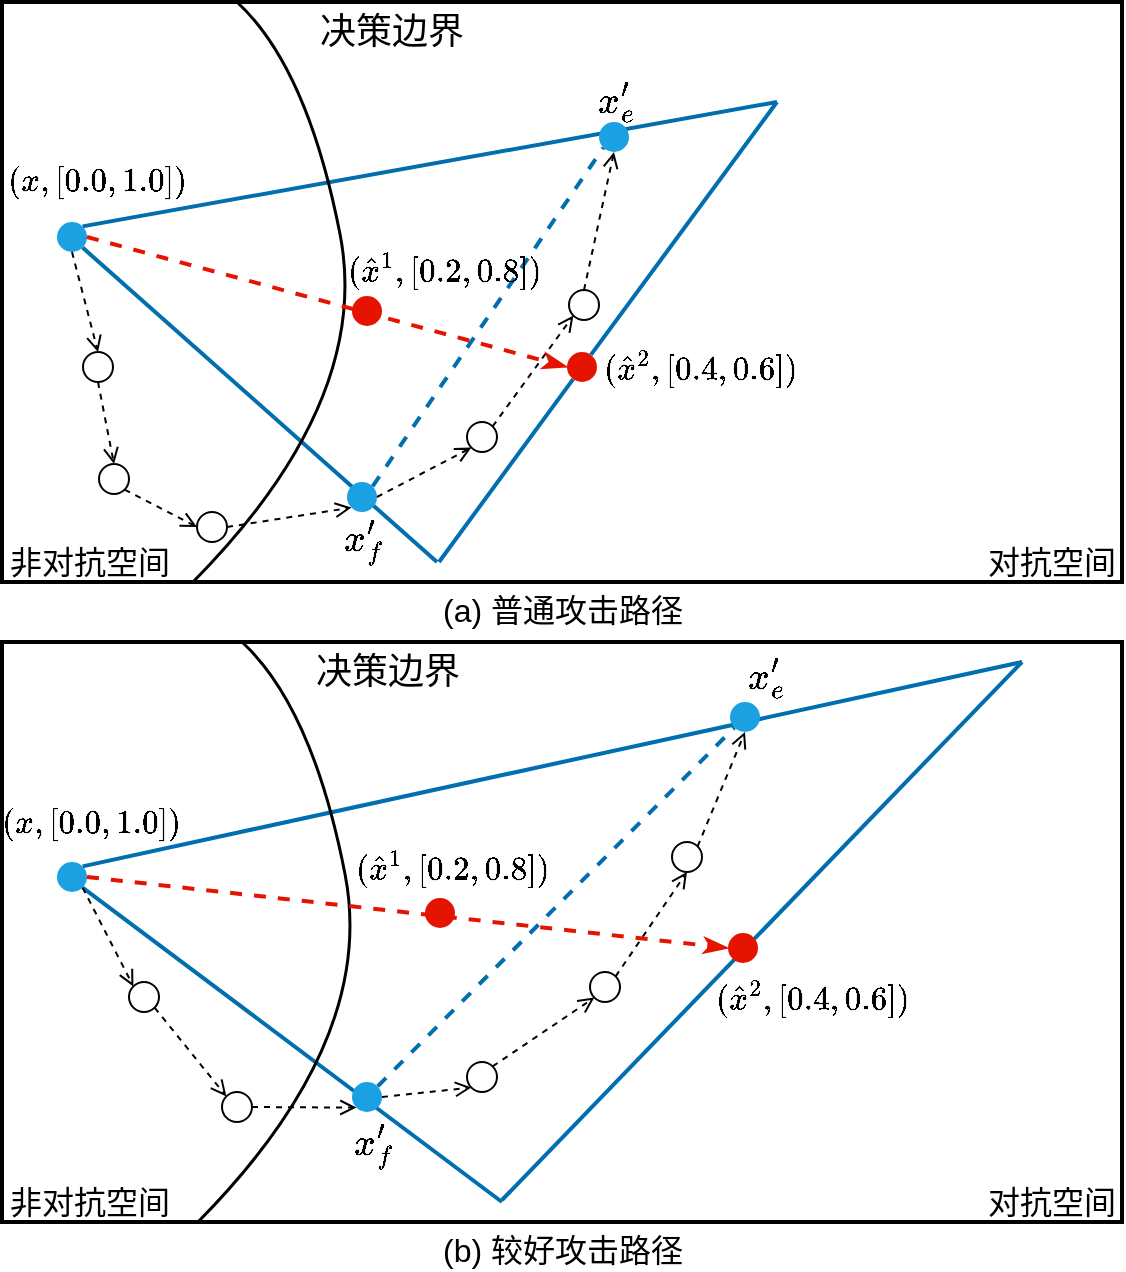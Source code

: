 <mxfile version="21.3.5" type="github">
  <diagram name="第 1 页" id="6yCeiEC_yYgg5rmZecg1">
    <mxGraphModel dx="1293" dy="785" grid="1" gridSize="10" guides="1" tooltips="1" connect="1" arrows="1" fold="1" page="1" pageScale="1" pageWidth="827" pageHeight="1169" math="1" shadow="0">
      <root>
        <mxCell id="0" />
        <mxCell id="1" parent="0" />
        <mxCell id="372Kzp2kU9iPumznmMCR-118" value="" style="endArrow=none;html=1;rounded=0;strokeWidth=2;fillColor=#1ba1e2;strokeColor=#006EAF;exitX=1;exitY=0;exitDx=0;exitDy=0;" parent="1" source="372Kzp2kU9iPumznmMCR-98" edge="1">
          <mxGeometry width="50" height="50" relative="1" as="geometry">
            <mxPoint x="217.5" y="869" as="sourcePoint" />
            <mxPoint x="630" y="760" as="targetPoint" />
          </mxGeometry>
        </mxCell>
        <mxCell id="372Kzp2kU9iPumznmMCR-113" value="" style="endArrow=none;html=1;rounded=0;strokeWidth=2;fillColor=#1ba1e2;strokeColor=#006EAF;exitX=1;exitY=1;exitDx=0;exitDy=0;" parent="1" source="372Kzp2kU9iPumznmMCR-98" edge="1">
          <mxGeometry width="50" height="50" relative="1" as="geometry">
            <mxPoint x="32.5" y="904" as="sourcePoint" />
            <mxPoint x="370" y="1030" as="targetPoint" />
          </mxGeometry>
        </mxCell>
        <mxCell id="372Kzp2kU9iPumznmMCR-80" value="" style="endArrow=none;html=1;rounded=0;strokeWidth=2;fillColor=#1ba1e2;strokeColor=#006EAF;exitX=1;exitY=1;exitDx=0;exitDy=0;" parent="1" source="372Kzp2kU9iPumznmMCR-58" edge="1">
          <mxGeometry width="50" height="50" relative="1" as="geometry">
            <mxPoint x="411.5" y="700" as="sourcePoint" />
            <mxPoint x="337.5" y="710" as="targetPoint" />
          </mxGeometry>
        </mxCell>
        <mxCell id="372Kzp2kU9iPumznmMCR-82" value="" style="endArrow=none;html=1;rounded=0;strokeWidth=2;fillColor=#1ba1e2;strokeColor=#006EAF;exitX=1;exitY=0;exitDx=0;exitDy=0;" parent="1" source="372Kzp2kU9iPumznmMCR-58" edge="1">
          <mxGeometry width="50" height="50" relative="1" as="geometry">
            <mxPoint x="175.5" y="540" as="sourcePoint" />
            <mxPoint x="507.5" y="480" as="targetPoint" />
          </mxGeometry>
        </mxCell>
        <mxCell id="372Kzp2kU9iPumznmMCR-36" value="" style="rounded=0;whiteSpace=wrap;html=1;fillColor=none;strokeWidth=2;" parent="1" vertex="1">
          <mxGeometry x="120" y="430" width="560" height="290" as="geometry" />
        </mxCell>
        <mxCell id="372Kzp2kU9iPumznmMCR-41" value="" style="ellipse;whiteSpace=wrap;html=1;aspect=fixed;fillColor=#1ba1e2;fontColor=#ffffff;strokeColor=none;" parent="1" vertex="1">
          <mxGeometry x="292.5" y="670" width="15" height="15" as="geometry" />
        </mxCell>
        <mxCell id="372Kzp2kU9iPumznmMCR-42" value="" style="ellipse;whiteSpace=wrap;html=1;aspect=fixed;fillColor=none;fontColor=#ffffff;strokeColor=#000000;" parent="1" vertex="1">
          <mxGeometry x="160.5" y="605" width="15" height="15" as="geometry" />
        </mxCell>
        <mxCell id="372Kzp2kU9iPumznmMCR-43" value="" style="ellipse;whiteSpace=wrap;html=1;aspect=fixed;fillColor=none;fontColor=#ffffff;strokeColor=#000000;" parent="1" vertex="1">
          <mxGeometry x="168.5" y="661" width="15" height="15" as="geometry" />
        </mxCell>
        <mxCell id="372Kzp2kU9iPumznmMCR-44" value="" style="ellipse;whiteSpace=wrap;html=1;aspect=fixed;fillColor=none;fontColor=#ffffff;strokeColor=#000000;" parent="1" vertex="1">
          <mxGeometry x="352.5" y="640" width="15" height="15" as="geometry" />
        </mxCell>
        <mxCell id="372Kzp2kU9iPumznmMCR-45" value="" style="ellipse;whiteSpace=wrap;html=1;aspect=fixed;fillColor=none;fontColor=#ffffff;strokeColor=#000000;" parent="1" vertex="1">
          <mxGeometry x="403.5" y="574" width="15" height="15" as="geometry" />
        </mxCell>
        <mxCell id="372Kzp2kU9iPumznmMCR-50" value="" style="endArrow=open;html=1;rounded=0;dashed=1;endFill=0;exitX=1;exitY=0.5;exitDx=0;exitDy=0;entryX=0;entryY=1;entryDx=0;entryDy=0;" parent="1" source="372Kzp2kU9iPumznmMCR-41" target="372Kzp2kU9iPumznmMCR-44" edge="1">
          <mxGeometry width="50" height="50" relative="1" as="geometry">
            <mxPoint x="277.5" y="599" as="sourcePoint" />
            <mxPoint x="336.5" y="605" as="targetPoint" />
          </mxGeometry>
        </mxCell>
        <mxCell id="372Kzp2kU9iPumznmMCR-51" value="" style="endArrow=open;html=1;rounded=0;dashed=1;endFill=0;exitX=1;exitY=0;exitDx=0;exitDy=0;entryX=0;entryY=1;entryDx=0;entryDy=0;" parent="1" source="372Kzp2kU9iPumznmMCR-44" target="372Kzp2kU9iPumznmMCR-45" edge="1">
          <mxGeometry width="50" height="50" relative="1" as="geometry">
            <mxPoint x="347.5" y="597.5" as="sourcePoint" />
            <mxPoint x="394.5" y="577.5" as="targetPoint" />
          </mxGeometry>
        </mxCell>
        <mxCell id="372Kzp2kU9iPumznmMCR-52" value="" style="endArrow=open;html=1;rounded=0;dashed=1;endFill=0;exitX=0.5;exitY=0;exitDx=0;exitDy=0;entryX=0.5;entryY=1;entryDx=0;entryDy=0;" parent="1" source="372Kzp2kU9iPumznmMCR-45" target="372Kzp2kU9iPumznmMCR-54" edge="1">
          <mxGeometry width="50" height="50" relative="1" as="geometry">
            <mxPoint x="411.5" y="557.5" as="sourcePoint" />
            <mxPoint x="475" y="535" as="targetPoint" />
          </mxGeometry>
        </mxCell>
        <mxCell id="372Kzp2kU9iPumznmMCR-54" value="" style="ellipse;whiteSpace=wrap;html=1;aspect=fixed;fillColor=#1ba1e2;fontColor=#ffffff;strokeColor=none;" parent="1" vertex="1">
          <mxGeometry x="418.5" y="490" width="15" height="15" as="geometry" />
        </mxCell>
        <mxCell id="372Kzp2kU9iPumznmMCR-58" value="" style="ellipse;whiteSpace=wrap;html=1;aspect=fixed;fillColor=#1ba1e2;fontColor=#ffffff;strokeColor=none;" parent="1" vertex="1">
          <mxGeometry x="147.5" y="540" width="15" height="15" as="geometry" />
        </mxCell>
        <mxCell id="372Kzp2kU9iPumznmMCR-71" value="" style="ellipse;whiteSpace=wrap;html=1;aspect=fixed;fillColor=none;fontColor=#ffffff;strokeColor=#000000;" parent="1" vertex="1">
          <mxGeometry x="217.5" y="685" width="15" height="15" as="geometry" />
        </mxCell>
        <mxCell id="372Kzp2kU9iPumznmMCR-73" value="" style="endArrow=none;html=1;rounded=0;strokeWidth=2;fillColor=#1ba1e2;strokeColor=#006EAF;dashed=1;entryX=0;entryY=1;entryDx=0;entryDy=0;exitX=1;exitY=0;exitDx=0;exitDy=0;" parent="1" source="372Kzp2kU9iPumznmMCR-41" target="372Kzp2kU9iPumznmMCR-54" edge="1">
          <mxGeometry width="50" height="50" relative="1" as="geometry">
            <mxPoint x="337.5" y="589" as="sourcePoint" />
            <mxPoint x="541.5" y="380" as="targetPoint" />
          </mxGeometry>
        </mxCell>
        <mxCell id="372Kzp2kU9iPumznmMCR-75" value="" style="endArrow=open;html=1;rounded=0;dashed=1;endFill=0;exitX=0.5;exitY=1;exitDx=0;exitDy=0;entryX=0.5;entryY=0;entryDx=0;entryDy=0;" parent="1" source="372Kzp2kU9iPumznmMCR-58" target="372Kzp2kU9iPumznmMCR-42" edge="1">
          <mxGeometry width="50" height="50" relative="1" as="geometry">
            <mxPoint x="175.5" y="565" as="sourcePoint" />
            <mxPoint x="232.5" y="530" as="targetPoint" />
          </mxGeometry>
        </mxCell>
        <mxCell id="372Kzp2kU9iPumznmMCR-76" value="" style="endArrow=open;html=1;rounded=0;dashed=1;endFill=0;exitX=0.5;exitY=1;exitDx=0;exitDy=0;entryX=0.5;entryY=0;entryDx=0;entryDy=0;" parent="1" source="372Kzp2kU9iPumznmMCR-42" target="372Kzp2kU9iPumznmMCR-43" edge="1">
          <mxGeometry width="50" height="50" relative="1" as="geometry">
            <mxPoint x="147.5" y="626" as="sourcePoint" />
            <mxPoint x="160.5" y="676" as="targetPoint" />
          </mxGeometry>
        </mxCell>
        <mxCell id="372Kzp2kU9iPumznmMCR-77" value="" style="endArrow=open;html=1;rounded=0;dashed=1;endFill=0;exitX=1;exitY=1;exitDx=0;exitDy=0;entryX=0;entryY=0.5;entryDx=0;entryDy=0;" parent="1" source="372Kzp2kU9iPumznmMCR-43" target="372Kzp2kU9iPumznmMCR-71" edge="1">
          <mxGeometry width="50" height="50" relative="1" as="geometry">
            <mxPoint x="183.5" y="685" as="sourcePoint" />
            <mxPoint x="196.5" y="735" as="targetPoint" />
          </mxGeometry>
        </mxCell>
        <mxCell id="372Kzp2kU9iPumznmMCR-79" value="" style="endArrow=open;html=1;rounded=0;dashed=1;endFill=0;exitX=1;exitY=0.5;exitDx=0;exitDy=0;entryX=0;entryY=1;entryDx=0;entryDy=0;" parent="1" source="372Kzp2kU9iPumznmMCR-71" target="372Kzp2kU9iPumznmMCR-41" edge="1">
          <mxGeometry width="50" height="50" relative="1" as="geometry">
            <mxPoint x="261.5" y="720" as="sourcePoint" />
            <mxPoint x="318.5" y="685" as="targetPoint" />
          </mxGeometry>
        </mxCell>
        <mxCell id="372Kzp2kU9iPumznmMCR-84" value="" style="endArrow=none;html=1;rounded=0;strokeWidth=2;fillColor=#1ba1e2;strokeColor=#006EAF;" parent="1" source="372Kzp2kU9iPumznmMCR-131" edge="1">
          <mxGeometry width="50" height="50" relative="1" as="geometry">
            <mxPoint x="338.5" y="710" as="sourcePoint" />
            <mxPoint x="507.5" y="480" as="targetPoint" />
          </mxGeometry>
        </mxCell>
        <mxCell id="372Kzp2kU9iPumznmMCR-87" value="" style="endArrow=none;html=1;strokeWidth=1.5;curved=1;" parent="1" edge="1">
          <mxGeometry width="50" height="50" relative="1" as="geometry">
            <mxPoint x="217.5" y="1040" as="sourcePoint" />
            <mxPoint x="240" y="750" as="targetPoint" />
            <Array as="points">
              <mxPoint x="307.5" y="949" />
              <mxPoint x="275" y="782.5" />
            </Array>
          </mxGeometry>
        </mxCell>
        <mxCell id="372Kzp2kU9iPumznmMCR-88" value="" style="rounded=0;whiteSpace=wrap;html=1;fillColor=none;strokeWidth=2;" parent="1" vertex="1">
          <mxGeometry x="120" y="750" width="560" height="290" as="geometry" />
        </mxCell>
        <mxCell id="372Kzp2kU9iPumznmMCR-90" value="" style="ellipse;whiteSpace=wrap;html=1;aspect=fixed;fillColor=none;fontColor=#ffffff;strokeColor=#000000;" parent="1" vertex="1">
          <mxGeometry x="183.5" y="920" width="15" height="15" as="geometry" />
        </mxCell>
        <mxCell id="372Kzp2kU9iPumznmMCR-91" value="" style="ellipse;whiteSpace=wrap;html=1;aspect=fixed;fillColor=none;fontColor=#ffffff;strokeColor=#000000;" parent="1" vertex="1">
          <mxGeometry x="230" y="975" width="15" height="15" as="geometry" />
        </mxCell>
        <mxCell id="372Kzp2kU9iPumznmMCR-92" value="" style="ellipse;whiteSpace=wrap;html=1;aspect=fixed;fillColor=none;fontColor=#ffffff;strokeColor=#000000;" parent="1" vertex="1">
          <mxGeometry x="352.5" y="960" width="15" height="15" as="geometry" />
        </mxCell>
        <mxCell id="372Kzp2kU9iPumznmMCR-93" value="" style="ellipse;whiteSpace=wrap;html=1;aspect=fixed;fillColor=none;fontColor=#ffffff;strokeColor=#000000;" parent="1" vertex="1">
          <mxGeometry x="414" y="915" width="15" height="15" as="geometry" />
        </mxCell>
        <mxCell id="372Kzp2kU9iPumznmMCR-94" value="" style="endArrow=open;html=1;rounded=0;dashed=1;endFill=0;exitX=1;exitY=0.5;exitDx=0;exitDy=0;entryX=0;entryY=1;entryDx=0;entryDy=0;" parent="1" source="372Kzp2kU9iPumznmMCR-89" target="372Kzp2kU9iPumznmMCR-92" edge="1">
          <mxGeometry width="50" height="50" relative="1" as="geometry">
            <mxPoint x="277.5" y="919" as="sourcePoint" />
            <mxPoint x="336.5" y="925" as="targetPoint" />
          </mxGeometry>
        </mxCell>
        <mxCell id="372Kzp2kU9iPumznmMCR-95" value="" style="endArrow=open;html=1;rounded=0;dashed=1;endFill=0;exitX=1;exitY=0;exitDx=0;exitDy=0;entryX=0;entryY=1;entryDx=0;entryDy=0;" parent="1" source="372Kzp2kU9iPumznmMCR-92" target="372Kzp2kU9iPumznmMCR-93" edge="1">
          <mxGeometry width="50" height="50" relative="1" as="geometry">
            <mxPoint x="347.5" y="917.5" as="sourcePoint" />
            <mxPoint x="394.5" y="897.5" as="targetPoint" />
          </mxGeometry>
        </mxCell>
        <mxCell id="372Kzp2kU9iPumznmMCR-98" value="" style="ellipse;whiteSpace=wrap;html=1;aspect=fixed;fillColor=#1ba1e2;fontColor=#ffffff;strokeColor=none;" parent="1" vertex="1">
          <mxGeometry x="147.5" y="860" width="15" height="15" as="geometry" />
        </mxCell>
        <mxCell id="372Kzp2kU9iPumznmMCR-100" value="" style="endArrow=none;html=1;rounded=0;strokeWidth=2;fillColor=#1ba1e2;strokeColor=#006EAF;dashed=1;entryX=0;entryY=1;entryDx=0;entryDy=0;exitX=1;exitY=0;exitDx=0;exitDy=0;" parent="1" source="372Kzp2kU9iPumznmMCR-89" target="372Kzp2kU9iPumznmMCR-97" edge="1">
          <mxGeometry width="50" height="50" relative="1" as="geometry">
            <mxPoint x="337.5" y="909" as="sourcePoint" />
            <mxPoint x="541.5" y="700" as="targetPoint" />
          </mxGeometry>
        </mxCell>
        <mxCell id="372Kzp2kU9iPumznmMCR-101" value="" style="endArrow=open;html=1;rounded=0;dashed=1;endFill=0;exitX=1;exitY=1;exitDx=0;exitDy=0;entryX=0;entryY=0;entryDx=0;entryDy=0;" parent="1" source="372Kzp2kU9iPumznmMCR-98" target="372Kzp2kU9iPumznmMCR-90" edge="1">
          <mxGeometry width="50" height="50" relative="1" as="geometry">
            <mxPoint x="175.5" y="885" as="sourcePoint" />
            <mxPoint x="232.5" y="850" as="targetPoint" />
          </mxGeometry>
        </mxCell>
        <mxCell id="372Kzp2kU9iPumznmMCR-102" value="" style="endArrow=open;html=1;rounded=0;dashed=1;endFill=0;entryX=0;entryY=0;entryDx=0;entryDy=0;exitX=1;exitY=1;exitDx=0;exitDy=0;" parent="1" source="372Kzp2kU9iPumznmMCR-90" target="372Kzp2kU9iPumznmMCR-91" edge="1">
          <mxGeometry width="50" height="50" relative="1" as="geometry">
            <mxPoint x="218" y="930" as="sourcePoint" />
            <mxPoint x="160.5" y="996" as="targetPoint" />
          </mxGeometry>
        </mxCell>
        <mxCell id="372Kzp2kU9iPumznmMCR-104" value="" style="endArrow=open;html=1;rounded=0;dashed=1;endFill=0;exitX=1;exitY=0.5;exitDx=0;exitDy=0;entryX=0;entryY=1;entryDx=0;entryDy=0;" parent="1" source="372Kzp2kU9iPumznmMCR-91" target="372Kzp2kU9iPumznmMCR-89" edge="1">
          <mxGeometry width="50" height="50" relative="1" as="geometry">
            <mxPoint x="232.5" y="1012.5" as="sourcePoint" />
            <mxPoint x="318.5" y="1005" as="targetPoint" />
          </mxGeometry>
        </mxCell>
        <mxCell id="372Kzp2kU9iPumznmMCR-108" value="" style="ellipse;whiteSpace=wrap;html=1;aspect=fixed;fillColor=none;fontColor=#ffffff;strokeColor=#000000;" parent="1" vertex="1">
          <mxGeometry x="455" y="850" width="15" height="15" as="geometry" />
        </mxCell>
        <mxCell id="372Kzp2kU9iPumznmMCR-109" value="" style="endArrow=open;html=1;rounded=0;dashed=1;endFill=0;exitX=1;exitY=0;exitDx=0;exitDy=0;entryX=0.5;entryY=1;entryDx=0;entryDy=0;" parent="1" source="372Kzp2kU9iPumznmMCR-93" target="372Kzp2kU9iPumznmMCR-108" edge="1">
          <mxGeometry width="50" height="50" relative="1" as="geometry">
            <mxPoint x="437" y="915" as="sourcePoint" />
            <mxPoint x="488" y="881" as="targetPoint" />
          </mxGeometry>
        </mxCell>
        <mxCell id="372Kzp2kU9iPumznmMCR-110" value="" style="endArrow=open;html=1;rounded=0;dashed=1;endFill=0;exitX=1;exitY=0;exitDx=0;exitDy=0;entryX=0.5;entryY=1;entryDx=0;entryDy=0;" parent="1" source="372Kzp2kU9iPumznmMCR-108" target="372Kzp2kU9iPumznmMCR-97" edge="1">
          <mxGeometry width="50" height="50" relative="1" as="geometry">
            <mxPoint x="479" y="850" as="sourcePoint" />
            <mxPoint x="515" y="798" as="targetPoint" />
          </mxGeometry>
        </mxCell>
        <mxCell id="372Kzp2kU9iPumznmMCR-89" value="" style="ellipse;whiteSpace=wrap;html=1;aspect=fixed;fillColor=#1ba1e2;fontColor=#ffffff;strokeColor=none;" parent="1" vertex="1">
          <mxGeometry x="295" y="970" width="15" height="15" as="geometry" />
        </mxCell>
        <mxCell id="372Kzp2kU9iPumznmMCR-97" value="" style="ellipse;whiteSpace=wrap;html=1;aspect=fixed;fillColor=#1ba1e2;fontColor=#ffffff;strokeColor=none;" parent="1" vertex="1">
          <mxGeometry x="484" y="780" width="15" height="15" as="geometry" />
        </mxCell>
        <mxCell id="372Kzp2kU9iPumznmMCR-117" value="" style="endArrow=none;html=1;rounded=0;strokeWidth=2;fillColor=#1ba1e2;strokeColor=#006EAF;" parent="1" edge="1">
          <mxGeometry width="50" height="50" relative="1" as="geometry">
            <mxPoint x="370" y="1029" as="sourcePoint" />
            <mxPoint x="630" y="760" as="targetPoint" />
          </mxGeometry>
        </mxCell>
        <mxCell id="372Kzp2kU9iPumznmMCR-119" value="" style="endArrow=none;html=1;strokeWidth=1.5;curved=1;" parent="1" edge="1">
          <mxGeometry width="50" height="50" relative="1" as="geometry">
            <mxPoint x="215" y="720" as="sourcePoint" />
            <mxPoint x="237.5" y="430" as="targetPoint" />
            <Array as="points">
              <mxPoint x="305" y="629" />
              <mxPoint x="272.5" y="462.5" />
            </Array>
          </mxGeometry>
        </mxCell>
        <mxCell id="372Kzp2kU9iPumznmMCR-121" value="&lt;font style=&quot;font-size: 16px;&quot;&gt;非对抗空间&lt;/font&gt;" style="text;html=1;strokeColor=none;fillColor=none;align=center;verticalAlign=middle;whiteSpace=wrap;rounded=0;" parent="1" vertex="1">
          <mxGeometry x="120" y="700" width="87.5" height="20" as="geometry" />
        </mxCell>
        <mxCell id="372Kzp2kU9iPumznmMCR-122" value="&lt;font style=&quot;font-size: 16px;&quot;&gt;非对抗空间&lt;/font&gt;" style="text;html=1;strokeColor=none;fillColor=none;align=center;verticalAlign=middle;whiteSpace=wrap;rounded=0;" parent="1" vertex="1">
          <mxGeometry x="120" y="1020" width="87.5" height="20" as="geometry" />
        </mxCell>
        <mxCell id="372Kzp2kU9iPumznmMCR-123" value="&lt;font style=&quot;font-size: 16px;&quot;&gt;对抗空间&lt;/font&gt;" style="text;html=1;strokeColor=none;fillColor=none;align=center;verticalAlign=middle;whiteSpace=wrap;rounded=0;" parent="1" vertex="1">
          <mxGeometry x="610" y="700" width="70" height="20" as="geometry" />
        </mxCell>
        <mxCell id="372Kzp2kU9iPumznmMCR-124" value="&lt;font style=&quot;font-size: 16px;&quot;&gt;对抗空间&lt;/font&gt;" style="text;html=1;strokeColor=none;fillColor=none;align=center;verticalAlign=middle;whiteSpace=wrap;rounded=0;" parent="1" vertex="1">
          <mxGeometry x="610" y="1020" width="70" height="20" as="geometry" />
        </mxCell>
        <mxCell id="372Kzp2kU9iPumznmMCR-125" value="&lt;font style=&quot;font-size: 18px;&quot;&gt;决策边界&lt;/font&gt;" style="text;html=1;strokeColor=none;fillColor=none;align=center;verticalAlign=middle;whiteSpace=wrap;rounded=0;" parent="1" vertex="1">
          <mxGeometry x="275" y="430" width="80" height="30" as="geometry" />
        </mxCell>
        <mxCell id="372Kzp2kU9iPumznmMCR-126" value="&lt;font style=&quot;font-size: 18px;&quot;&gt;决策边界&lt;/font&gt;" style="text;html=1;strokeColor=none;fillColor=none;align=center;verticalAlign=middle;whiteSpace=wrap;rounded=0;" parent="1" vertex="1">
          <mxGeometry x="272.5" y="750" width="80" height="30" as="geometry" />
        </mxCell>
        <mxCell id="372Kzp2kU9iPumznmMCR-127" value="&lt;font style=&quot;font-size: 14px;&quot;&gt;$$(x, [0.0, 1.0])$$&lt;/font&gt;" style="text;html=1;strokeColor=none;fillColor=none;align=center;verticalAlign=middle;whiteSpace=wrap;rounded=0;" parent="1" vertex="1">
          <mxGeometry x="127.5" y="510" width="80" height="19" as="geometry" />
        </mxCell>
        <mxCell id="372Kzp2kU9iPumznmMCR-128" value="&lt;font style=&quot;font-size: 14px;&quot;&gt;$$(x, [0.0, 1.0])$$&lt;/font&gt;" style="text;html=1;strokeColor=none;fillColor=none;align=center;verticalAlign=middle;whiteSpace=wrap;rounded=0;" parent="1" vertex="1">
          <mxGeometry x="124.75" y="831" width="80" height="19" as="geometry" />
        </mxCell>
        <mxCell id="372Kzp2kU9iPumznmMCR-130" value="" style="ellipse;whiteSpace=wrap;html=1;aspect=fixed;fillColor=#e51400;fontColor=#ffffff;strokeColor=none;" parent="1" vertex="1">
          <mxGeometry x="295" y="577" width="15" height="15" as="geometry" />
        </mxCell>
        <mxCell id="372Kzp2kU9iPumznmMCR-132" value="" style="ellipse;whiteSpace=wrap;html=1;aspect=fixed;fillColor=#e51400;fontColor=#ffffff;strokeColor=none;" parent="1" vertex="1">
          <mxGeometry x="483" y="895.5" width="15" height="15" as="geometry" />
        </mxCell>
        <mxCell id="372Kzp2kU9iPumznmMCR-133" value="" style="ellipse;whiteSpace=wrap;html=1;aspect=fixed;fillColor=#e51400;fontColor=#ffffff;strokeColor=none;" parent="1" vertex="1">
          <mxGeometry x="331.5" y="878" width="15" height="15" as="geometry" />
        </mxCell>
        <mxCell id="372Kzp2kU9iPumznmMCR-134" value="" style="endArrow=none;html=1;rounded=0;strokeWidth=2;fillColor=#1ba1e2;strokeColor=#006EAF;" parent="1" target="372Kzp2kU9iPumznmMCR-131" edge="1">
          <mxGeometry width="50" height="50" relative="1" as="geometry">
            <mxPoint x="338.5" y="710" as="sourcePoint" />
            <mxPoint x="507.5" y="480" as="targetPoint" />
          </mxGeometry>
        </mxCell>
        <mxCell id="372Kzp2kU9iPumznmMCR-131" value="" style="ellipse;whiteSpace=wrap;html=1;aspect=fixed;fillColor=#e51400;fontColor=#ffffff;strokeColor=none;" parent="1" vertex="1">
          <mxGeometry x="402.5" y="605" width="15" height="15" as="geometry" />
        </mxCell>
        <mxCell id="372Kzp2kU9iPumznmMCR-135" value="" style="endArrow=classicThin;html=1;rounded=0;strokeWidth=2;fillColor=#1ba1e2;strokeColor=#E51400;dashed=1;entryX=0;entryY=0.5;entryDx=0;entryDy=0;exitX=1;exitY=0.5;exitDx=0;exitDy=0;endFill=1;" parent="1" source="372Kzp2kU9iPumznmMCR-58" target="372Kzp2kU9iPumznmMCR-131" edge="1">
          <mxGeometry width="50" height="50" relative="1" as="geometry">
            <mxPoint x="315" y="682" as="sourcePoint" />
            <mxPoint x="431" y="513" as="targetPoint" />
          </mxGeometry>
        </mxCell>
        <mxCell id="372Kzp2kU9iPumznmMCR-137" value="" style="endArrow=classicThin;html=1;rounded=0;strokeWidth=2;fillColor=#1ba1e2;strokeColor=#E51400;dashed=1;entryX=0;entryY=0.5;entryDx=0;entryDy=0;exitX=1;exitY=0.5;exitDx=0;exitDy=0;endFill=1;" parent="1" source="372Kzp2kU9iPumznmMCR-98" target="372Kzp2kU9iPumznmMCR-132" edge="1">
          <mxGeometry width="50" height="50" relative="1" as="geometry">
            <mxPoint x="175.5" y="890" as="sourcePoint" />
            <mxPoint x="415.5" y="955" as="targetPoint" />
          </mxGeometry>
        </mxCell>
        <mxCell id="372Kzp2kU9iPumznmMCR-138" value="&lt;font style=&quot;font-size: 14px;&quot;&gt;$$(\hat{x}^1, [0.2, 0.8])$$&lt;/font&gt;" style="text;html=1;strokeColor=none;fillColor=none;align=center;verticalAlign=middle;whiteSpace=wrap;rounded=0;" parent="1" vertex="1">
          <mxGeometry x="301" y="554" width="80" height="20" as="geometry" />
        </mxCell>
        <mxCell id="372Kzp2kU9iPumznmMCR-139" value="&lt;font style=&quot;font-size: 14px;&quot;&gt;$$(\hat{x}^1, [0.2, 0.8])$$&lt;/font&gt;" style="text;html=1;strokeColor=none;fillColor=none;align=center;verticalAlign=middle;whiteSpace=wrap;rounded=0;" parent="1" vertex="1">
          <mxGeometry x="305" y="853" width="80" height="20" as="geometry" />
        </mxCell>
        <mxCell id="372Kzp2kU9iPumznmMCR-140" value="&lt;font style=&quot;font-size: 14px;&quot;&gt;$$(\hat{x}^2, [0.4, 0.6])$$&lt;/font&gt;" style="text;html=1;strokeColor=none;fillColor=none;align=center;verticalAlign=middle;whiteSpace=wrap;rounded=0;" parent="1" vertex="1">
          <mxGeometry x="429" y="605" width="80" height="15" as="geometry" />
        </mxCell>
        <mxCell id="372Kzp2kU9iPumznmMCR-141" value="&lt;font style=&quot;font-size: 14px;&quot;&gt;$$(\hat{x}^2, [0.4, 0.6])$$&lt;/font&gt;" style="text;html=1;strokeColor=none;fillColor=none;align=center;verticalAlign=middle;whiteSpace=wrap;rounded=0;" parent="1" vertex="1">
          <mxGeometry x="485" y="920" width="80" height="15" as="geometry" />
        </mxCell>
        <mxCell id="372Kzp2kU9iPumznmMCR-142" value="&lt;font style=&quot;font-size: 16px;&quot;&gt;$$x^{\prime}_f$$&lt;/font&gt;" style="text;html=1;strokeColor=none;fillColor=none;align=center;verticalAlign=middle;whiteSpace=wrap;rounded=0;" parent="1" vertex="1">
          <mxGeometry x="287.5" y="690" width="25" height="20" as="geometry" />
        </mxCell>
        <mxCell id="372Kzp2kU9iPumznmMCR-143" value="&lt;font style=&quot;font-size: 16px;&quot;&gt;$$x^{\prime}_e$$&lt;/font&gt;" style="text;html=1;strokeColor=none;fillColor=none;align=center;verticalAlign=middle;whiteSpace=wrap;rounded=0;" parent="1" vertex="1">
          <mxGeometry x="415" y="470" width="25" height="20" as="geometry" />
        </mxCell>
        <mxCell id="372Kzp2kU9iPumznmMCR-144" value="&lt;font style=&quot;font-size: 16px;&quot;&gt;$$x^{\prime}_f$$&lt;/font&gt;" style="text;html=1;strokeColor=none;fillColor=none;align=center;verticalAlign=middle;whiteSpace=wrap;rounded=0;" parent="1" vertex="1">
          <mxGeometry x="292.5" y="992" width="25" height="20" as="geometry" />
        </mxCell>
        <mxCell id="372Kzp2kU9iPumznmMCR-147" value="&lt;font style=&quot;font-size: 16px;&quot;&gt;$$x^{\prime}_e$$&lt;/font&gt;" style="text;html=1;strokeColor=none;fillColor=none;align=center;verticalAlign=middle;whiteSpace=wrap;rounded=0;" parent="1" vertex="1">
          <mxGeometry x="490" y="758" width="25" height="20" as="geometry" />
        </mxCell>
        <mxCell id="uce8TwfzmcumJvCa_uFS-1" value="&lt;span style=&quot;font-size: 16px;&quot;&gt;(a) 普通攻击路径&lt;/span&gt;" style="text;html=1;strokeColor=none;fillColor=none;align=center;verticalAlign=middle;whiteSpace=wrap;rounded=0;" vertex="1" parent="1">
          <mxGeometry x="335.75" y="724" width="128.5" height="20" as="geometry" />
        </mxCell>
        <mxCell id="uce8TwfzmcumJvCa_uFS-2" value="&lt;span style=&quot;font-size: 16px;&quot;&gt;(b) 较好攻击路径&lt;/span&gt;" style="text;html=1;strokeColor=none;fillColor=none;align=center;verticalAlign=middle;whiteSpace=wrap;rounded=0;" vertex="1" parent="1">
          <mxGeometry x="335.75" y="1044" width="128.5" height="20" as="geometry" />
        </mxCell>
      </root>
    </mxGraphModel>
  </diagram>
</mxfile>
